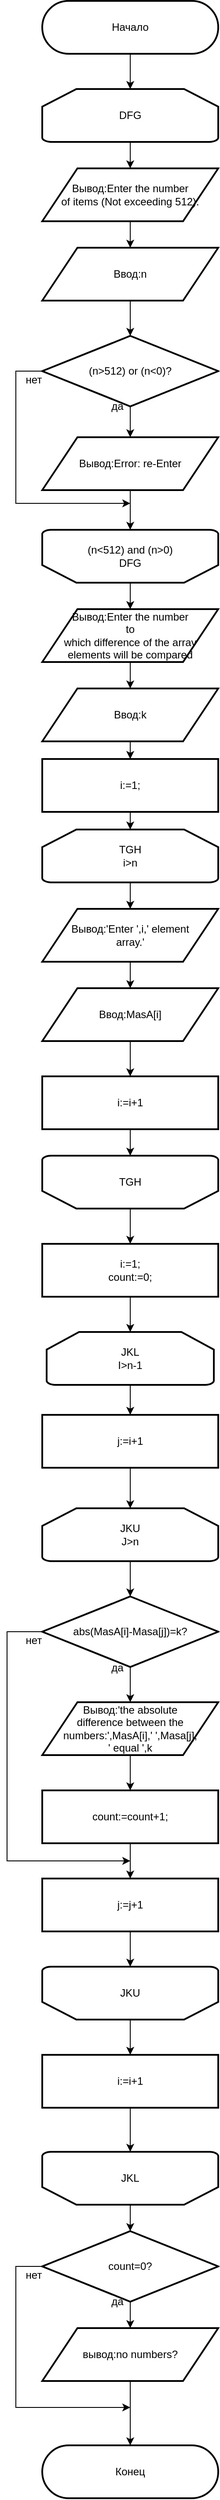 <mxfile version="13.1.12" type="device"><diagram id="8FG1YY2bhRGJiFxyY7bY" name="Страница 1"><mxGraphModel dx="412" dy="787" grid="1" gridSize="10" guides="1" tooltips="1" connect="1" arrows="1" fold="1" page="1" pageScale="1" pageWidth="827" pageHeight="1169" math="0" shadow="0"><root><mxCell id="0"/><mxCell id="1" parent="0"/><mxCell id="4ZOY-nH96p1bOyxVWQOM-4" style="edgeStyle=orthogonalEdgeStyle;rounded=0;orthogonalLoop=1;jettySize=auto;html=1;exitX=0.5;exitY=1;exitDx=0;exitDy=0;" edge="1" parent="1" source="4ZOY-nH96p1bOyxVWQOM-1" target="4ZOY-nH96p1bOyxVWQOM-2"><mxGeometry relative="1" as="geometry"/></mxCell><mxCell id="4ZOY-nH96p1bOyxVWQOM-1" value="Начало" style="rounded=1;whiteSpace=wrap;html=1;arcSize=50;strokeWidth=2;" vertex="1" parent="1"><mxGeometry x="270" y="90" width="200" height="60" as="geometry"/></mxCell><mxCell id="4ZOY-nH96p1bOyxVWQOM-7" style="edgeStyle=orthogonalEdgeStyle;rounded=0;orthogonalLoop=1;jettySize=auto;html=1;exitX=0.5;exitY=1;exitDx=0;exitDy=0;exitPerimeter=0;" edge="1" parent="1" source="4ZOY-nH96p1bOyxVWQOM-2" target="4ZOY-nH96p1bOyxVWQOM-5"><mxGeometry relative="1" as="geometry"/></mxCell><mxCell id="4ZOY-nH96p1bOyxVWQOM-2" value="DFG" style="strokeWidth=2;html=1;shape=mxgraph.flowchart.loop_limit;whiteSpace=wrap;" vertex="1" parent="1"><mxGeometry x="270" y="190" width="200" height="60" as="geometry"/></mxCell><mxCell id="4ZOY-nH96p1bOyxVWQOM-8" style="edgeStyle=orthogonalEdgeStyle;rounded=0;orthogonalLoop=1;jettySize=auto;html=1;exitX=0.5;exitY=1;exitDx=0;exitDy=0;" edge="1" parent="1" source="4ZOY-nH96p1bOyxVWQOM-5" target="4ZOY-nH96p1bOyxVWQOM-6"><mxGeometry relative="1" as="geometry"/></mxCell><mxCell id="4ZOY-nH96p1bOyxVWQOM-5" value="Вывод:Enter the number &lt;br&gt;of items (Not exceeding 512)." style="shape=parallelogram;perimeter=parallelogramPerimeter;whiteSpace=wrap;html=1;strokeWidth=2;" vertex="1" parent="1"><mxGeometry x="270" y="280" width="200" height="60" as="geometry"/></mxCell><mxCell id="4ZOY-nH96p1bOyxVWQOM-10" style="edgeStyle=orthogonalEdgeStyle;rounded=0;orthogonalLoop=1;jettySize=auto;html=1;exitX=0.5;exitY=1;exitDx=0;exitDy=0;" edge="1" parent="1" source="4ZOY-nH96p1bOyxVWQOM-6" target="4ZOY-nH96p1bOyxVWQOM-9"><mxGeometry relative="1" as="geometry"/></mxCell><mxCell id="4ZOY-nH96p1bOyxVWQOM-6" value="Ввод:n" style="shape=parallelogram;perimeter=parallelogramPerimeter;whiteSpace=wrap;html=1;strokeWidth=2;" vertex="1" parent="1"><mxGeometry x="270" y="370" width="200" height="60" as="geometry"/></mxCell><mxCell id="4ZOY-nH96p1bOyxVWQOM-12" style="edgeStyle=orthogonalEdgeStyle;rounded=0;orthogonalLoop=1;jettySize=auto;html=1;exitX=0.5;exitY=1;exitDx=0;exitDy=0;entryX=0.5;entryY=0;entryDx=0;entryDy=0;" edge="1" parent="1" source="4ZOY-nH96p1bOyxVWQOM-9" target="4ZOY-nH96p1bOyxVWQOM-11"><mxGeometry relative="1" as="geometry"/></mxCell><mxCell id="4ZOY-nH96p1bOyxVWQOM-15" style="edgeStyle=orthogonalEdgeStyle;rounded=0;orthogonalLoop=1;jettySize=auto;html=1;exitX=0;exitY=0.5;exitDx=0;exitDy=0;" edge="1" parent="1" source="4ZOY-nH96p1bOyxVWQOM-9"><mxGeometry relative="1" as="geometry"><mxPoint x="370" y="660" as="targetPoint"/><Array as="points"><mxPoint x="240" y="510"/><mxPoint x="240" y="660"/></Array></mxGeometry></mxCell><mxCell id="4ZOY-nH96p1bOyxVWQOM-9" value="(n&amp;gt;512) or (n&amp;lt;0)?" style="rhombus;whiteSpace=wrap;html=1;strokeWidth=2;" vertex="1" parent="1"><mxGeometry x="270" y="470" width="200" height="80" as="geometry"/></mxCell><mxCell id="4ZOY-nH96p1bOyxVWQOM-14" style="edgeStyle=orthogonalEdgeStyle;rounded=0;orthogonalLoop=1;jettySize=auto;html=1;exitX=0.5;exitY=1;exitDx=0;exitDy=0;" edge="1" parent="1" source="4ZOY-nH96p1bOyxVWQOM-11" target="4ZOY-nH96p1bOyxVWQOM-13"><mxGeometry relative="1" as="geometry"/></mxCell><mxCell id="4ZOY-nH96p1bOyxVWQOM-11" value="Вывод:Error: re-Enter" style="shape=parallelogram;perimeter=parallelogramPerimeter;whiteSpace=wrap;html=1;strokeWidth=2;" vertex="1" parent="1"><mxGeometry x="270" y="585" width="200" height="60" as="geometry"/></mxCell><mxCell id="4ZOY-nH96p1bOyxVWQOM-17" style="edgeStyle=orthogonalEdgeStyle;rounded=0;orthogonalLoop=1;jettySize=auto;html=1;exitX=0.5;exitY=0;exitDx=0;exitDy=0;exitPerimeter=0;" edge="1" parent="1" source="4ZOY-nH96p1bOyxVWQOM-13" target="4ZOY-nH96p1bOyxVWQOM-16"><mxGeometry relative="1" as="geometry"/></mxCell><mxCell id="4ZOY-nH96p1bOyxVWQOM-13" value="(n&amp;lt;512) and (n&amp;gt;0)&lt;br&gt;DFG" style="strokeWidth=2;html=1;shape=mxgraph.flowchart.loop_limit;whiteSpace=wrap;direction=west;" vertex="1" parent="1"><mxGeometry x="270" y="690" width="200" height="60" as="geometry"/></mxCell><mxCell id="4ZOY-nH96p1bOyxVWQOM-19" style="edgeStyle=orthogonalEdgeStyle;rounded=0;orthogonalLoop=1;jettySize=auto;html=1;exitX=0.5;exitY=1;exitDx=0;exitDy=0;" edge="1" parent="1" source="4ZOY-nH96p1bOyxVWQOM-16" target="4ZOY-nH96p1bOyxVWQOM-18"><mxGeometry relative="1" as="geometry"/></mxCell><mxCell id="4ZOY-nH96p1bOyxVWQOM-16" value="Вывод:Enter the number &lt;br&gt;to &lt;br&gt;which difference of the array &lt;br&gt;elements will be compared" style="shape=parallelogram;perimeter=parallelogramPerimeter;whiteSpace=wrap;html=1;strokeWidth=2;" vertex="1" parent="1"><mxGeometry x="270" y="780" width="200" height="60" as="geometry"/></mxCell><mxCell id="4ZOY-nH96p1bOyxVWQOM-23" style="edgeStyle=orthogonalEdgeStyle;rounded=0;orthogonalLoop=1;jettySize=auto;html=1;exitX=0.5;exitY=1;exitDx=0;exitDy=0;" edge="1" parent="1" source="4ZOY-nH96p1bOyxVWQOM-18" target="4ZOY-nH96p1bOyxVWQOM-22"><mxGeometry relative="1" as="geometry"/></mxCell><mxCell id="4ZOY-nH96p1bOyxVWQOM-18" value="Ввод:k" style="shape=parallelogram;perimeter=parallelogramPerimeter;whiteSpace=wrap;html=1;strokeWidth=2;" vertex="1" parent="1"><mxGeometry x="270" y="870" width="200" height="60" as="geometry"/></mxCell><mxCell id="4ZOY-nH96p1bOyxVWQOM-26" style="edgeStyle=orthogonalEdgeStyle;rounded=0;orthogonalLoop=1;jettySize=auto;html=1;exitX=0.5;exitY=1;exitDx=0;exitDy=0;exitPerimeter=0;" edge="1" parent="1" source="4ZOY-nH96p1bOyxVWQOM-20" target="4ZOY-nH96p1bOyxVWQOM-25"><mxGeometry relative="1" as="geometry"/></mxCell><mxCell id="4ZOY-nH96p1bOyxVWQOM-20" value="TGH&lt;br&gt;i&amp;gt;n" style="strokeWidth=2;html=1;shape=mxgraph.flowchart.loop_limit;whiteSpace=wrap;" vertex="1" parent="1"><mxGeometry x="270" y="1030" width="200" height="60" as="geometry"/></mxCell><mxCell id="4ZOY-nH96p1bOyxVWQOM-24" style="edgeStyle=orthogonalEdgeStyle;rounded=0;orthogonalLoop=1;jettySize=auto;html=1;exitX=0.5;exitY=1;exitDx=0;exitDy=0;entryX=0.5;entryY=0;entryDx=0;entryDy=0;entryPerimeter=0;" edge="1" parent="1" source="4ZOY-nH96p1bOyxVWQOM-22" target="4ZOY-nH96p1bOyxVWQOM-20"><mxGeometry relative="1" as="geometry"/></mxCell><mxCell id="4ZOY-nH96p1bOyxVWQOM-22" value="i:=1;" style="rounded=0;whiteSpace=wrap;html=1;strokeWidth=2;" vertex="1" parent="1"><mxGeometry x="270" y="950" width="200" height="60" as="geometry"/></mxCell><mxCell id="4ZOY-nH96p1bOyxVWQOM-28" style="edgeStyle=orthogonalEdgeStyle;rounded=0;orthogonalLoop=1;jettySize=auto;html=1;exitX=0.5;exitY=1;exitDx=0;exitDy=0;" edge="1" parent="1" source="4ZOY-nH96p1bOyxVWQOM-25" target="4ZOY-nH96p1bOyxVWQOM-27"><mxGeometry relative="1" as="geometry"/></mxCell><mxCell id="4ZOY-nH96p1bOyxVWQOM-25" value="Вывод:'Enter ',i,' element &lt;br&gt;array.'" style="shape=parallelogram;perimeter=parallelogramPerimeter;whiteSpace=wrap;html=1;strokeWidth=2;" vertex="1" parent="1"><mxGeometry x="270" y="1120" width="200" height="60" as="geometry"/></mxCell><mxCell id="4ZOY-nH96p1bOyxVWQOM-30" style="edgeStyle=orthogonalEdgeStyle;rounded=0;orthogonalLoop=1;jettySize=auto;html=1;exitX=0.5;exitY=1;exitDx=0;exitDy=0;entryX=0.5;entryY=0;entryDx=0;entryDy=0;" edge="1" parent="1" source="4ZOY-nH96p1bOyxVWQOM-27" target="4ZOY-nH96p1bOyxVWQOM-29"><mxGeometry relative="1" as="geometry"/></mxCell><mxCell id="4ZOY-nH96p1bOyxVWQOM-27" value="Ввод:MasA[i]" style="shape=parallelogram;perimeter=parallelogramPerimeter;whiteSpace=wrap;html=1;strokeWidth=2;" vertex="1" parent="1"><mxGeometry x="270" y="1210" width="200" height="60" as="geometry"/></mxCell><mxCell id="4ZOY-nH96p1bOyxVWQOM-32" style="edgeStyle=orthogonalEdgeStyle;rounded=0;orthogonalLoop=1;jettySize=auto;html=1;exitX=0.5;exitY=1;exitDx=0;exitDy=0;" edge="1" parent="1" source="4ZOY-nH96p1bOyxVWQOM-29" target="4ZOY-nH96p1bOyxVWQOM-31"><mxGeometry relative="1" as="geometry"/></mxCell><mxCell id="4ZOY-nH96p1bOyxVWQOM-29" value="i:=i+1" style="rounded=0;whiteSpace=wrap;html=1;strokeWidth=2;" vertex="1" parent="1"><mxGeometry x="270" y="1310" width="200" height="60" as="geometry"/></mxCell><mxCell id="4ZOY-nH96p1bOyxVWQOM-34" style="edgeStyle=orthogonalEdgeStyle;rounded=0;orthogonalLoop=1;jettySize=auto;html=1;exitX=0.5;exitY=0;exitDx=0;exitDy=0;exitPerimeter=0;" edge="1" parent="1" source="4ZOY-nH96p1bOyxVWQOM-31" target="4ZOY-nH96p1bOyxVWQOM-33"><mxGeometry relative="1" as="geometry"/></mxCell><mxCell id="4ZOY-nH96p1bOyxVWQOM-31" value="TGH" style="strokeWidth=2;html=1;shape=mxgraph.flowchart.loop_limit;whiteSpace=wrap;direction=west;" vertex="1" parent="1"><mxGeometry x="270" y="1400" width="200" height="60" as="geometry"/></mxCell><mxCell id="4ZOY-nH96p1bOyxVWQOM-36" style="edgeStyle=orthogonalEdgeStyle;rounded=0;orthogonalLoop=1;jettySize=auto;html=1;exitX=0.5;exitY=1;exitDx=0;exitDy=0;" edge="1" parent="1" source="4ZOY-nH96p1bOyxVWQOM-33" target="4ZOY-nH96p1bOyxVWQOM-35"><mxGeometry relative="1" as="geometry"/></mxCell><mxCell id="4ZOY-nH96p1bOyxVWQOM-33" value="i:=1;&lt;br&gt;count:=0;" style="rounded=0;whiteSpace=wrap;html=1;strokeWidth=2;" vertex="1" parent="1"><mxGeometry x="270" y="1500" width="200" height="60" as="geometry"/></mxCell><mxCell id="4ZOY-nH96p1bOyxVWQOM-38" style="edgeStyle=orthogonalEdgeStyle;rounded=0;orthogonalLoop=1;jettySize=auto;html=1;exitX=0.5;exitY=1;exitDx=0;exitDy=0;exitPerimeter=0;" edge="1" parent="1" source="4ZOY-nH96p1bOyxVWQOM-35" target="4ZOY-nH96p1bOyxVWQOM-37"><mxGeometry relative="1" as="geometry"/></mxCell><mxCell id="4ZOY-nH96p1bOyxVWQOM-35" value="JKL&lt;br&gt;I&amp;gt;n-1" style="strokeWidth=2;html=1;shape=mxgraph.flowchart.loop_limit;whiteSpace=wrap;" vertex="1" parent="1"><mxGeometry x="275" y="1600" width="190" height="60" as="geometry"/></mxCell><mxCell id="4ZOY-nH96p1bOyxVWQOM-40" value="" style="edgeStyle=orthogonalEdgeStyle;rounded=0;orthogonalLoop=1;jettySize=auto;html=1;" edge="1" parent="1" source="4ZOY-nH96p1bOyxVWQOM-37" target="4ZOY-nH96p1bOyxVWQOM-39"><mxGeometry relative="1" as="geometry"/></mxCell><mxCell id="4ZOY-nH96p1bOyxVWQOM-37" value="j:=i+1" style="rounded=0;whiteSpace=wrap;html=1;strokeWidth=2;" vertex="1" parent="1"><mxGeometry x="270" y="1694" width="200" height="60" as="geometry"/></mxCell><mxCell id="4ZOY-nH96p1bOyxVWQOM-42" style="edgeStyle=orthogonalEdgeStyle;rounded=0;orthogonalLoop=1;jettySize=auto;html=1;exitX=0.5;exitY=1;exitDx=0;exitDy=0;exitPerimeter=0;" edge="1" parent="1" source="4ZOY-nH96p1bOyxVWQOM-39" target="4ZOY-nH96p1bOyxVWQOM-41"><mxGeometry relative="1" as="geometry"/></mxCell><mxCell id="4ZOY-nH96p1bOyxVWQOM-39" value="JKU&lt;br&gt;J&amp;gt;n" style="strokeWidth=2;html=1;shape=mxgraph.flowchart.loop_limit;whiteSpace=wrap;" vertex="1" parent="1"><mxGeometry x="270" y="1800" width="200" height="60" as="geometry"/></mxCell><mxCell id="4ZOY-nH96p1bOyxVWQOM-44" style="edgeStyle=orthogonalEdgeStyle;rounded=0;orthogonalLoop=1;jettySize=auto;html=1;exitX=0.5;exitY=1;exitDx=0;exitDy=0;" edge="1" parent="1" source="4ZOY-nH96p1bOyxVWQOM-41" target="4ZOY-nH96p1bOyxVWQOM-43"><mxGeometry relative="1" as="geometry"/></mxCell><mxCell id="4ZOY-nH96p1bOyxVWQOM-47" style="edgeStyle=orthogonalEdgeStyle;rounded=0;orthogonalLoop=1;jettySize=auto;html=1;exitX=0;exitY=0.5;exitDx=0;exitDy=0;" edge="1" parent="1" source="4ZOY-nH96p1bOyxVWQOM-41"><mxGeometry relative="1" as="geometry"><mxPoint x="370" y="2200" as="targetPoint"/><Array as="points"><mxPoint x="230" y="1940"/><mxPoint x="230" y="2200"/><mxPoint x="260" y="2200"/></Array></mxGeometry></mxCell><mxCell id="4ZOY-nH96p1bOyxVWQOM-41" value="abs(MasA[i]-Masa[j])=k?" style="rhombus;whiteSpace=wrap;html=1;strokeWidth=2;" vertex="1" parent="1"><mxGeometry x="270" y="1900" width="200" height="80" as="geometry"/></mxCell><mxCell id="4ZOY-nH96p1bOyxVWQOM-46" style="edgeStyle=orthogonalEdgeStyle;rounded=0;orthogonalLoop=1;jettySize=auto;html=1;exitX=0.5;exitY=1;exitDx=0;exitDy=0;" edge="1" parent="1" source="4ZOY-nH96p1bOyxVWQOM-43" target="4ZOY-nH96p1bOyxVWQOM-45"><mxGeometry relative="1" as="geometry"/></mxCell><mxCell id="4ZOY-nH96p1bOyxVWQOM-43" value="Вывод:'the absolute &lt;br&gt;difference between the numbers:',MasA[i],' ',Masa[j],&lt;br&gt;' equal ',k" style="shape=parallelogram;perimeter=parallelogramPerimeter;whiteSpace=wrap;html=1;strokeWidth=2;" vertex="1" parent="1"><mxGeometry x="270" y="2020" width="200" height="60" as="geometry"/></mxCell><mxCell id="4ZOY-nH96p1bOyxVWQOM-49" value="" style="edgeStyle=orthogonalEdgeStyle;rounded=0;orthogonalLoop=1;jettySize=auto;html=1;" edge="1" parent="1" source="4ZOY-nH96p1bOyxVWQOM-45" target="4ZOY-nH96p1bOyxVWQOM-48"><mxGeometry relative="1" as="geometry"/></mxCell><mxCell id="4ZOY-nH96p1bOyxVWQOM-45" value="count:=count+1;" style="rounded=0;whiteSpace=wrap;html=1;strokeWidth=2;" vertex="1" parent="1"><mxGeometry x="270" y="2120" width="200" height="60" as="geometry"/></mxCell><mxCell id="4ZOY-nH96p1bOyxVWQOM-51" style="edgeStyle=orthogonalEdgeStyle;rounded=0;orthogonalLoop=1;jettySize=auto;html=1;exitX=0.5;exitY=1;exitDx=0;exitDy=0;entryX=0.5;entryY=1;entryDx=0;entryDy=0;entryPerimeter=0;" edge="1" parent="1" source="4ZOY-nH96p1bOyxVWQOM-48" target="4ZOY-nH96p1bOyxVWQOM-50"><mxGeometry relative="1" as="geometry"/></mxCell><mxCell id="4ZOY-nH96p1bOyxVWQOM-48" value="j:=j+1" style="rounded=0;whiteSpace=wrap;html=1;strokeWidth=2;" vertex="1" parent="1"><mxGeometry x="270" y="2220" width="200" height="60" as="geometry"/></mxCell><mxCell id="4ZOY-nH96p1bOyxVWQOM-53" style="edgeStyle=orthogonalEdgeStyle;rounded=0;orthogonalLoop=1;jettySize=auto;html=1;exitX=0.5;exitY=0;exitDx=0;exitDy=0;exitPerimeter=0;" edge="1" parent="1" source="4ZOY-nH96p1bOyxVWQOM-50" target="4ZOY-nH96p1bOyxVWQOM-52"><mxGeometry relative="1" as="geometry"/></mxCell><mxCell id="4ZOY-nH96p1bOyxVWQOM-50" value="JKU" style="strokeWidth=2;html=1;shape=mxgraph.flowchart.loop_limit;whiteSpace=wrap;direction=west;" vertex="1" parent="1"><mxGeometry x="270" y="2320" width="200" height="60" as="geometry"/></mxCell><mxCell id="4ZOY-nH96p1bOyxVWQOM-55" style="edgeStyle=orthogonalEdgeStyle;rounded=0;orthogonalLoop=1;jettySize=auto;html=1;exitX=0.5;exitY=1;exitDx=0;exitDy=0;entryX=0.5;entryY=1;entryDx=0;entryDy=0;entryPerimeter=0;" edge="1" parent="1" source="4ZOY-nH96p1bOyxVWQOM-52" target="4ZOY-nH96p1bOyxVWQOM-54"><mxGeometry relative="1" as="geometry"/></mxCell><mxCell id="4ZOY-nH96p1bOyxVWQOM-52" value="i:=i+1" style="rounded=0;whiteSpace=wrap;html=1;strokeWidth=2;" vertex="1" parent="1"><mxGeometry x="270" y="2420" width="200" height="60" as="geometry"/></mxCell><mxCell id="4ZOY-nH96p1bOyxVWQOM-57" style="edgeStyle=orthogonalEdgeStyle;rounded=0;orthogonalLoop=1;jettySize=auto;html=1;exitX=0.5;exitY=0;exitDx=0;exitDy=0;exitPerimeter=0;" edge="1" parent="1" source="4ZOY-nH96p1bOyxVWQOM-54" target="4ZOY-nH96p1bOyxVWQOM-56"><mxGeometry relative="1" as="geometry"/></mxCell><mxCell id="4ZOY-nH96p1bOyxVWQOM-54" value="JKL" style="strokeWidth=2;html=1;shape=mxgraph.flowchart.loop_limit;whiteSpace=wrap;direction=west;" vertex="1" parent="1"><mxGeometry x="270" y="2530" width="200" height="60" as="geometry"/></mxCell><mxCell id="4ZOY-nH96p1bOyxVWQOM-59" style="edgeStyle=orthogonalEdgeStyle;rounded=0;orthogonalLoop=1;jettySize=auto;html=1;exitX=0.5;exitY=1;exitDx=0;exitDy=0;" edge="1" parent="1" source="4ZOY-nH96p1bOyxVWQOM-56" target="4ZOY-nH96p1bOyxVWQOM-58"><mxGeometry relative="1" as="geometry"/></mxCell><mxCell id="4ZOY-nH96p1bOyxVWQOM-62" style="edgeStyle=orthogonalEdgeStyle;rounded=0;orthogonalLoop=1;jettySize=auto;html=1;exitX=0;exitY=0.5;exitDx=0;exitDy=0;" edge="1" parent="1" source="4ZOY-nH96p1bOyxVWQOM-56"><mxGeometry relative="1" as="geometry"><mxPoint x="370" y="2820" as="targetPoint"/><Array as="points"><mxPoint x="240" y="2660"/><mxPoint x="240" y="2820"/></Array></mxGeometry></mxCell><mxCell id="4ZOY-nH96p1bOyxVWQOM-56" value="count=0?" style="rhombus;whiteSpace=wrap;html=1;strokeWidth=2;" vertex="1" parent="1"><mxGeometry x="270" y="2620" width="200" height="80" as="geometry"/></mxCell><mxCell id="4ZOY-nH96p1bOyxVWQOM-61" style="edgeStyle=orthogonalEdgeStyle;rounded=0;orthogonalLoop=1;jettySize=auto;html=1;exitX=0.5;exitY=1;exitDx=0;exitDy=0;" edge="1" parent="1" source="4ZOY-nH96p1bOyxVWQOM-58" target="4ZOY-nH96p1bOyxVWQOM-60"><mxGeometry relative="1" as="geometry"/></mxCell><mxCell id="4ZOY-nH96p1bOyxVWQOM-58" value="вывод:no numbers?" style="shape=parallelogram;perimeter=parallelogramPerimeter;whiteSpace=wrap;html=1;strokeWidth=2;" vertex="1" parent="1"><mxGeometry x="270" y="2730" width="200" height="60" as="geometry"/></mxCell><mxCell id="4ZOY-nH96p1bOyxVWQOM-60" value="Конец" style="rounded=1;whiteSpace=wrap;html=1;strokeWidth=2;arcSize=50;" vertex="1" parent="1"><mxGeometry x="270" y="2863" width="200" height="60" as="geometry"/></mxCell><mxCell id="4ZOY-nH96p1bOyxVWQOM-63" value="нет" style="text;html=1;align=center;verticalAlign=middle;resizable=0;points=[];autosize=1;" vertex="1" parent="1"><mxGeometry x="245" y="2660" width="30" height="20" as="geometry"/></mxCell><mxCell id="4ZOY-nH96p1bOyxVWQOM-64" value="да" style="text;html=1;align=center;verticalAlign=middle;resizable=0;points=[];autosize=1;" vertex="1" parent="1"><mxGeometry x="340" y="2690" width="30" height="20" as="geometry"/></mxCell><mxCell id="4ZOY-nH96p1bOyxVWQOM-65" value="да" style="text;html=1;align=center;verticalAlign=middle;resizable=0;points=[];autosize=1;" vertex="1" parent="1"><mxGeometry x="340" y="1971" width="30" height="20" as="geometry"/></mxCell><mxCell id="4ZOY-nH96p1bOyxVWQOM-67" value="нет" style="text;html=1;align=center;verticalAlign=middle;resizable=0;points=[];autosize=1;" vertex="1" parent="1"><mxGeometry x="245" y="1940" width="30" height="20" as="geometry"/></mxCell><mxCell id="4ZOY-nH96p1bOyxVWQOM-68" value="да" style="text;html=1;align=center;verticalAlign=middle;resizable=0;points=[];autosize=1;" vertex="1" parent="1"><mxGeometry x="340" y="540" width="30" height="20" as="geometry"/></mxCell><mxCell id="4ZOY-nH96p1bOyxVWQOM-69" value="нет" style="text;html=1;align=center;verticalAlign=middle;resizable=0;points=[];autosize=1;" vertex="1" parent="1"><mxGeometry x="245" y="510" width="30" height="20" as="geometry"/></mxCell></root></mxGraphModel></diagram></mxfile>